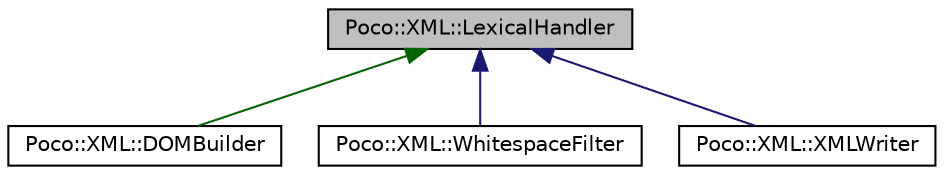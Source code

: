 digraph "Poco::XML::LexicalHandler"
{
 // LATEX_PDF_SIZE
  edge [fontname="Helvetica",fontsize="10",labelfontname="Helvetica",labelfontsize="10"];
  node [fontname="Helvetica",fontsize="10",shape=record];
  Node1 [label="Poco::XML::LexicalHandler",height=0.2,width=0.4,color="black", fillcolor="grey75", style="filled", fontcolor="black",tooltip=" "];
  Node1 -> Node2 [dir="back",color="darkgreen",fontsize="10",style="solid",fontname="Helvetica"];
  Node2 [label="Poco::XML::DOMBuilder",height=0.2,width=0.4,color="black", fillcolor="white", style="filled",URL="$classPoco_1_1XML_1_1DOMBuilder.html",tooltip=" "];
  Node1 -> Node3 [dir="back",color="midnightblue",fontsize="10",style="solid",fontname="Helvetica"];
  Node3 [label="Poco::XML::WhitespaceFilter",height=0.2,width=0.4,color="black", fillcolor="white", style="filled",URL="$classPoco_1_1XML_1_1WhitespaceFilter.html",tooltip=" "];
  Node1 -> Node4 [dir="back",color="midnightblue",fontsize="10",style="solid",fontname="Helvetica"];
  Node4 [label="Poco::XML::XMLWriter",height=0.2,width=0.4,color="black", fillcolor="white", style="filled",URL="$classPoco_1_1XML_1_1XMLWriter.html",tooltip=" "];
}
